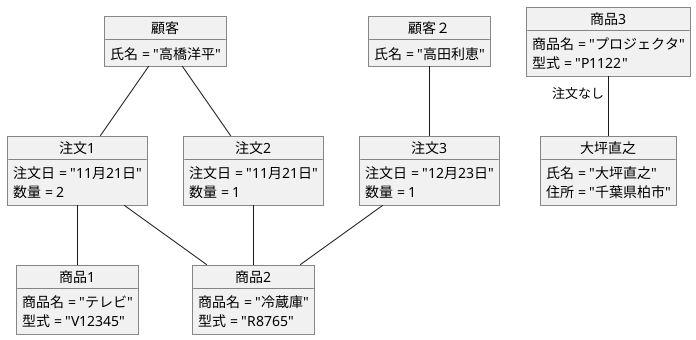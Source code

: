 @startuml 演習３－７

object "顧客" as customer1 {
  氏名 = "高橋洋平"
}

object "商品1" as product1 {
  商品名 = "テレビ"
  型式 = "V12345"
}

object "商品2" as product2 {
  商品名 = "冷蔵庫"
  型式 = "R8765"
}

object "注文1" as order1 {
  注文日 = "11月21日"
  数量 = 2
}

object "注文2" as order2 {
  注文日 = "11月21日"
  数量 = 1
}

object "顧客２" as customer2 {
  氏名 = "高田利恵"
}

object "注文3" as order3 {
  注文日 = "12月23日"
  数量 = 1
}

object "大坪直之" as customer3 {
  氏名 = "大坪直之"
  住所 = "千葉県柏市"
}

object "商品3" as product3 {
  商品名 = "プロジェクタ"
  型式 = "P1122"
}

order1 -- product1
order1 -- product2
customer1 -- order1

order2 -- product2
customer1 -- order2

order3 -- product2
customer2 -- order3

product3 "注文なし"-- customer3

@enduml
